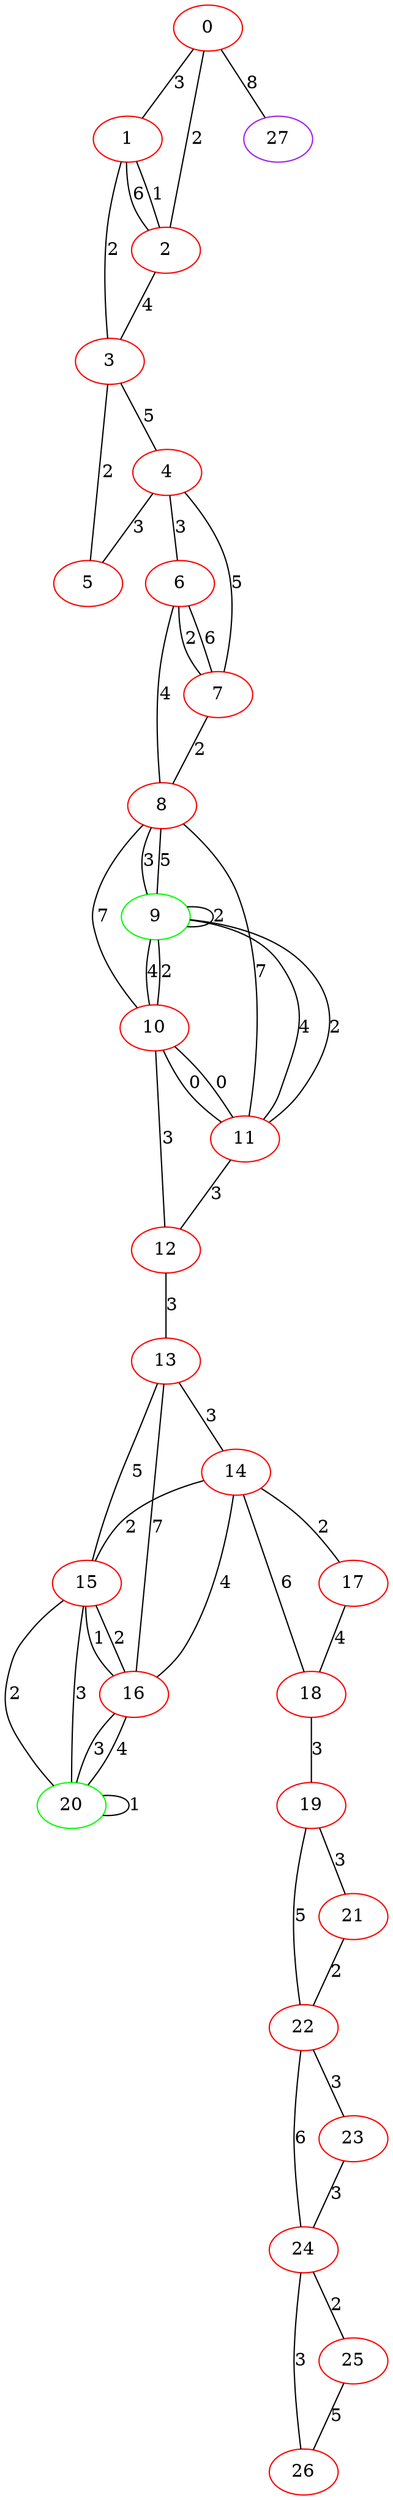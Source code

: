 graph "" {
0 [color=red, weight=1];
1 [color=red, weight=1];
2 [color=red, weight=1];
3 [color=red, weight=1];
4 [color=red, weight=1];
5 [color=red, weight=1];
6 [color=red, weight=1];
7 [color=red, weight=1];
8 [color=red, weight=1];
9 [color=green, weight=2];
10 [color=red, weight=1];
11 [color=red, weight=1];
12 [color=red, weight=1];
13 [color=red, weight=1];
14 [color=red, weight=1];
15 [color=red, weight=1];
16 [color=red, weight=1];
17 [color=red, weight=1];
18 [color=red, weight=1];
19 [color=red, weight=1];
20 [color=green, weight=2];
21 [color=red, weight=1];
22 [color=red, weight=1];
23 [color=red, weight=1];
24 [color=red, weight=1];
25 [color=red, weight=1];
26 [color=red, weight=1];
27 [color=purple, weight=4];
0 -- 1  [key=0, label=3];
0 -- 2  [key=0, label=2];
0 -- 27  [key=0, label=8];
1 -- 2  [key=0, label=6];
1 -- 2  [key=1, label=1];
1 -- 3  [key=0, label=2];
2 -- 3  [key=0, label=4];
3 -- 4  [key=0, label=5];
3 -- 5  [key=0, label=2];
4 -- 5  [key=0, label=3];
4 -- 6  [key=0, label=3];
4 -- 7  [key=0, label=5];
6 -- 8  [key=0, label=4];
6 -- 7  [key=0, label=2];
6 -- 7  [key=1, label=6];
7 -- 8  [key=0, label=2];
8 -- 9  [key=0, label=3];
8 -- 9  [key=1, label=5];
8 -- 10  [key=0, label=7];
8 -- 11  [key=0, label=7];
9 -- 9  [key=0, label=2];
9 -- 10  [key=0, label=4];
9 -- 10  [key=1, label=2];
9 -- 11  [key=0, label=4];
9 -- 11  [key=1, label=2];
10 -- 11  [key=0, label=0];
10 -- 11  [key=1, label=0];
10 -- 12  [key=0, label=3];
11 -- 12  [key=0, label=3];
12 -- 13  [key=0, label=3];
13 -- 16  [key=0, label=7];
13 -- 14  [key=0, label=3];
13 -- 15  [key=0, label=5];
14 -- 16  [key=0, label=4];
14 -- 17  [key=0, label=2];
14 -- 18  [key=0, label=6];
14 -- 15  [key=0, label=2];
15 -- 16  [key=0, label=1];
15 -- 16  [key=1, label=2];
15 -- 20  [key=0, label=2];
15 -- 20  [key=1, label=3];
16 -- 20  [key=0, label=3];
16 -- 20  [key=1, label=4];
17 -- 18  [key=0, label=4];
18 -- 19  [key=0, label=3];
19 -- 21  [key=0, label=3];
19 -- 22  [key=0, label=5];
20 -- 20  [key=0, label=1];
21 -- 22  [key=0, label=2];
22 -- 24  [key=0, label=6];
22 -- 23  [key=0, label=3];
23 -- 24  [key=0, label=3];
24 -- 25  [key=0, label=2];
24 -- 26  [key=0, label=3];
25 -- 26  [key=0, label=5];
}
